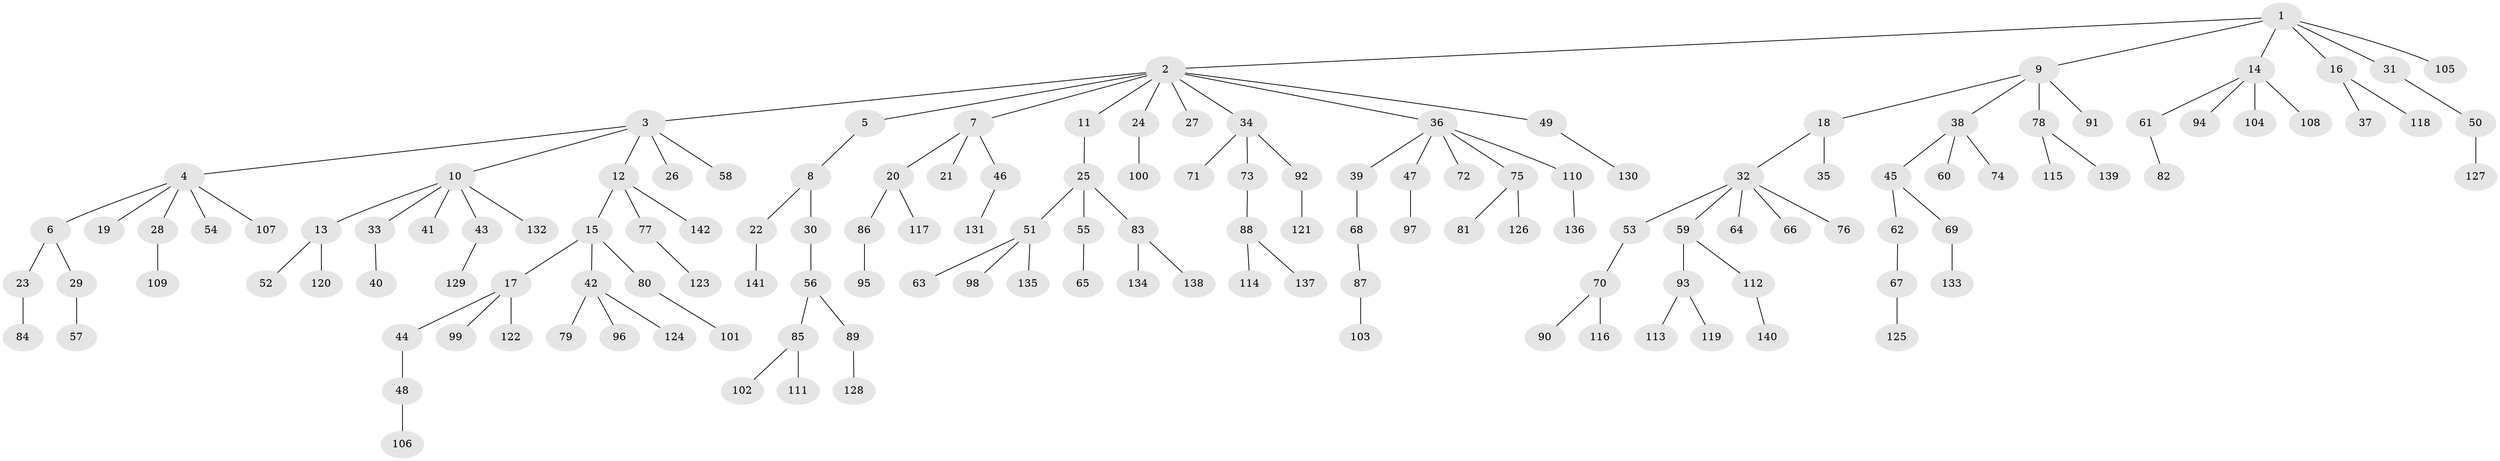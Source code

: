 // coarse degree distribution, {14: 0.010101010101010102, 6: 0.030303030303030304, 5: 0.020202020202020204, 2: 0.21212121212121213, 3: 0.08080808080808081, 4: 0.06060606060606061, 1: 0.5757575757575758, 7: 0.010101010101010102}
// Generated by graph-tools (version 1.1) at 2025/19/03/04/25 18:19:12]
// undirected, 142 vertices, 141 edges
graph export_dot {
graph [start="1"]
  node [color=gray90,style=filled];
  1;
  2;
  3;
  4;
  5;
  6;
  7;
  8;
  9;
  10;
  11;
  12;
  13;
  14;
  15;
  16;
  17;
  18;
  19;
  20;
  21;
  22;
  23;
  24;
  25;
  26;
  27;
  28;
  29;
  30;
  31;
  32;
  33;
  34;
  35;
  36;
  37;
  38;
  39;
  40;
  41;
  42;
  43;
  44;
  45;
  46;
  47;
  48;
  49;
  50;
  51;
  52;
  53;
  54;
  55;
  56;
  57;
  58;
  59;
  60;
  61;
  62;
  63;
  64;
  65;
  66;
  67;
  68;
  69;
  70;
  71;
  72;
  73;
  74;
  75;
  76;
  77;
  78;
  79;
  80;
  81;
  82;
  83;
  84;
  85;
  86;
  87;
  88;
  89;
  90;
  91;
  92;
  93;
  94;
  95;
  96;
  97;
  98;
  99;
  100;
  101;
  102;
  103;
  104;
  105;
  106;
  107;
  108;
  109;
  110;
  111;
  112;
  113;
  114;
  115;
  116;
  117;
  118;
  119;
  120;
  121;
  122;
  123;
  124;
  125;
  126;
  127;
  128;
  129;
  130;
  131;
  132;
  133;
  134;
  135;
  136;
  137;
  138;
  139;
  140;
  141;
  142;
  1 -- 2;
  1 -- 9;
  1 -- 14;
  1 -- 16;
  1 -- 31;
  1 -- 105;
  2 -- 3;
  2 -- 5;
  2 -- 7;
  2 -- 11;
  2 -- 24;
  2 -- 27;
  2 -- 34;
  2 -- 36;
  2 -- 49;
  3 -- 4;
  3 -- 10;
  3 -- 12;
  3 -- 26;
  3 -- 58;
  4 -- 6;
  4 -- 19;
  4 -- 28;
  4 -- 54;
  4 -- 107;
  5 -- 8;
  6 -- 23;
  6 -- 29;
  7 -- 20;
  7 -- 21;
  7 -- 46;
  8 -- 22;
  8 -- 30;
  9 -- 18;
  9 -- 38;
  9 -- 78;
  9 -- 91;
  10 -- 13;
  10 -- 33;
  10 -- 41;
  10 -- 43;
  10 -- 132;
  11 -- 25;
  12 -- 15;
  12 -- 77;
  12 -- 142;
  13 -- 52;
  13 -- 120;
  14 -- 61;
  14 -- 94;
  14 -- 104;
  14 -- 108;
  15 -- 17;
  15 -- 42;
  15 -- 80;
  16 -- 37;
  16 -- 118;
  17 -- 44;
  17 -- 99;
  17 -- 122;
  18 -- 32;
  18 -- 35;
  20 -- 86;
  20 -- 117;
  22 -- 141;
  23 -- 84;
  24 -- 100;
  25 -- 51;
  25 -- 55;
  25 -- 83;
  28 -- 109;
  29 -- 57;
  30 -- 56;
  31 -- 50;
  32 -- 53;
  32 -- 59;
  32 -- 64;
  32 -- 66;
  32 -- 76;
  33 -- 40;
  34 -- 71;
  34 -- 73;
  34 -- 92;
  36 -- 39;
  36 -- 47;
  36 -- 72;
  36 -- 75;
  36 -- 110;
  38 -- 45;
  38 -- 60;
  38 -- 74;
  39 -- 68;
  42 -- 79;
  42 -- 96;
  42 -- 124;
  43 -- 129;
  44 -- 48;
  45 -- 62;
  45 -- 69;
  46 -- 131;
  47 -- 97;
  48 -- 106;
  49 -- 130;
  50 -- 127;
  51 -- 63;
  51 -- 98;
  51 -- 135;
  53 -- 70;
  55 -- 65;
  56 -- 85;
  56 -- 89;
  59 -- 93;
  59 -- 112;
  61 -- 82;
  62 -- 67;
  67 -- 125;
  68 -- 87;
  69 -- 133;
  70 -- 90;
  70 -- 116;
  73 -- 88;
  75 -- 81;
  75 -- 126;
  77 -- 123;
  78 -- 115;
  78 -- 139;
  80 -- 101;
  83 -- 134;
  83 -- 138;
  85 -- 102;
  85 -- 111;
  86 -- 95;
  87 -- 103;
  88 -- 114;
  88 -- 137;
  89 -- 128;
  92 -- 121;
  93 -- 113;
  93 -- 119;
  110 -- 136;
  112 -- 140;
}
